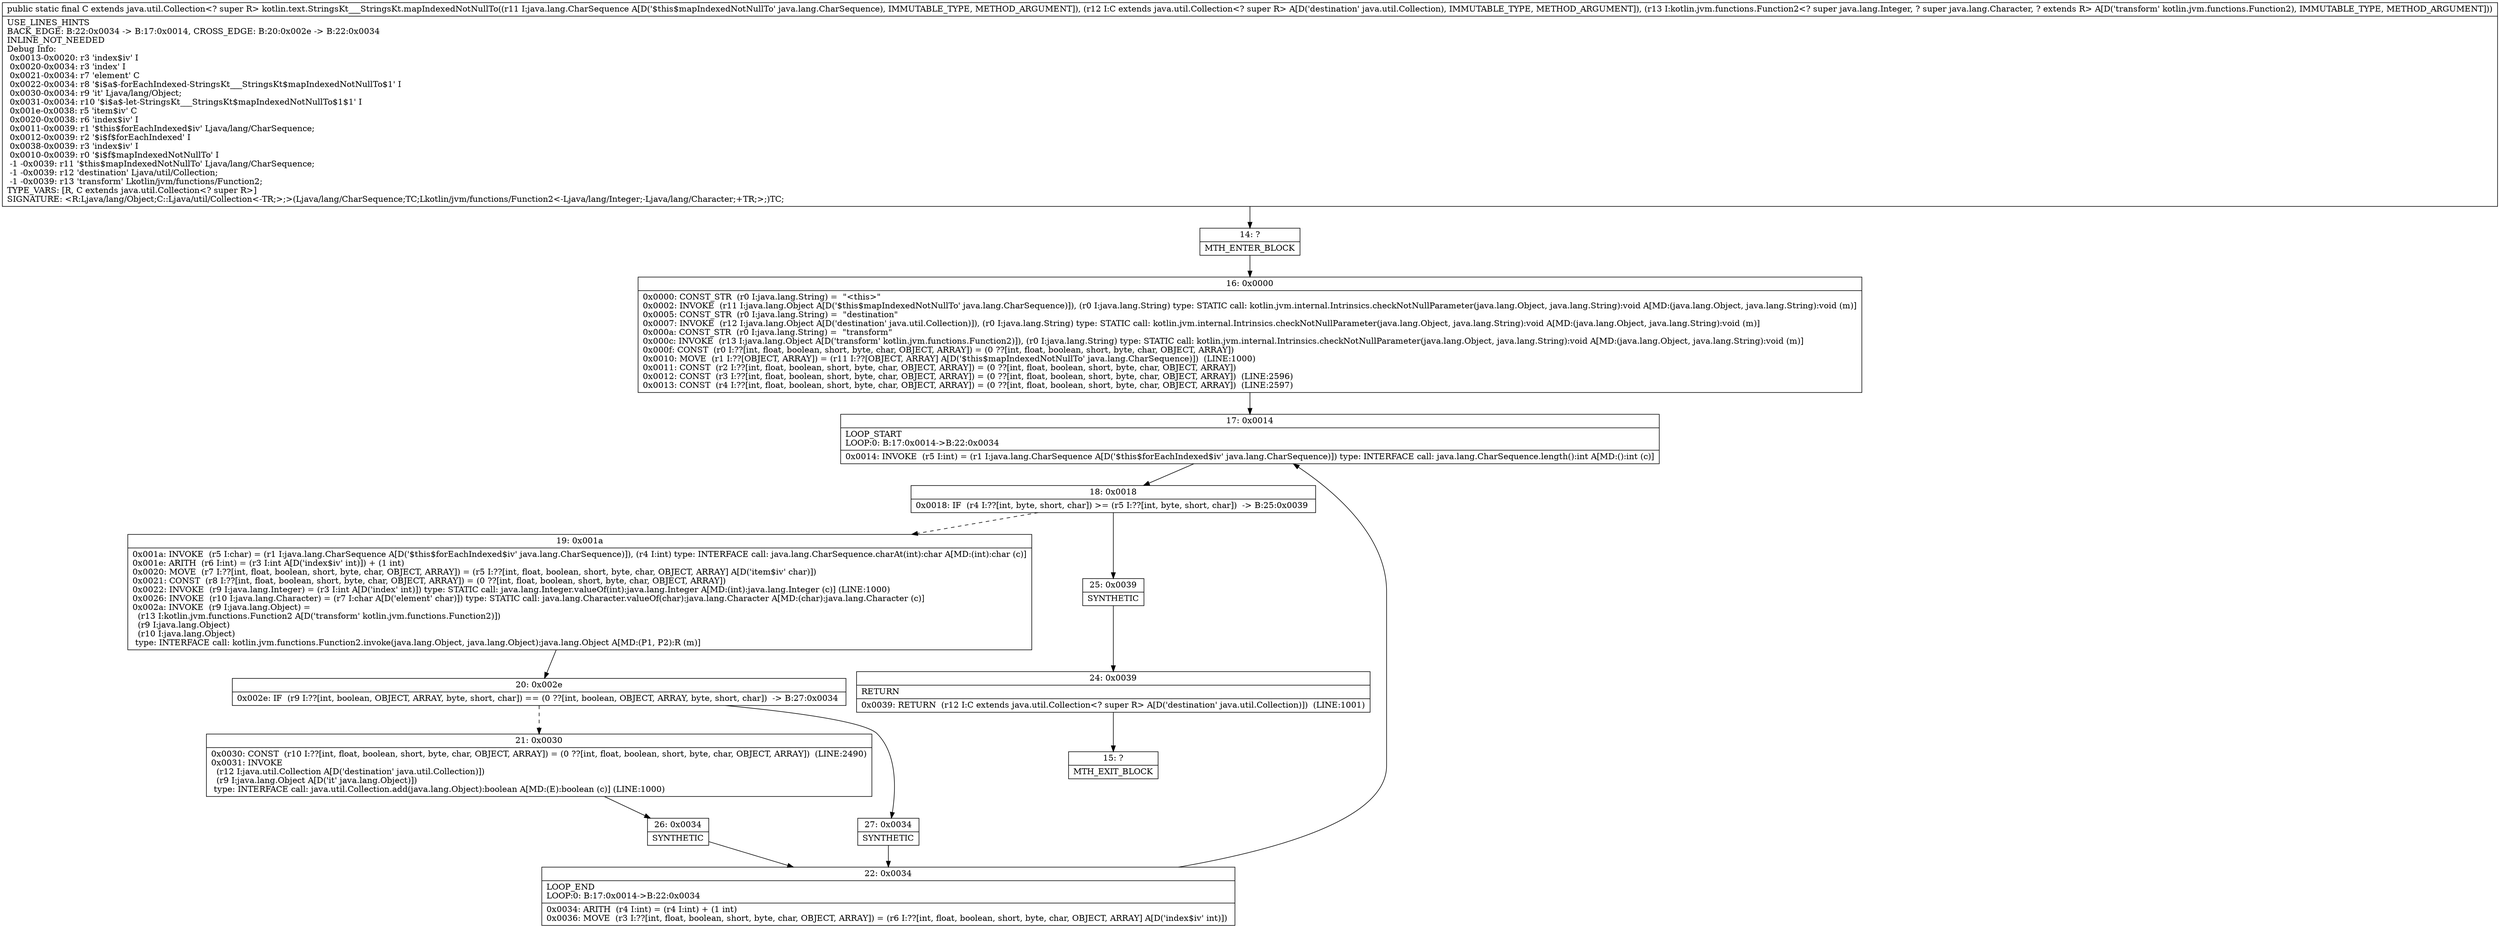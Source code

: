 digraph "CFG forkotlin.text.StringsKt___StringsKt.mapIndexedNotNullTo(Ljava\/lang\/CharSequence;Ljava\/util\/Collection;Lkotlin\/jvm\/functions\/Function2;)Ljava\/util\/Collection;" {
Node_14 [shape=record,label="{14\:\ ?|MTH_ENTER_BLOCK\l}"];
Node_16 [shape=record,label="{16\:\ 0x0000|0x0000: CONST_STR  (r0 I:java.lang.String) =  \"\<this\>\" \l0x0002: INVOKE  (r11 I:java.lang.Object A[D('$this$mapIndexedNotNullTo' java.lang.CharSequence)]), (r0 I:java.lang.String) type: STATIC call: kotlin.jvm.internal.Intrinsics.checkNotNullParameter(java.lang.Object, java.lang.String):void A[MD:(java.lang.Object, java.lang.String):void (m)]\l0x0005: CONST_STR  (r0 I:java.lang.String) =  \"destination\" \l0x0007: INVOKE  (r12 I:java.lang.Object A[D('destination' java.util.Collection)]), (r0 I:java.lang.String) type: STATIC call: kotlin.jvm.internal.Intrinsics.checkNotNullParameter(java.lang.Object, java.lang.String):void A[MD:(java.lang.Object, java.lang.String):void (m)]\l0x000a: CONST_STR  (r0 I:java.lang.String) =  \"transform\" \l0x000c: INVOKE  (r13 I:java.lang.Object A[D('transform' kotlin.jvm.functions.Function2)]), (r0 I:java.lang.String) type: STATIC call: kotlin.jvm.internal.Intrinsics.checkNotNullParameter(java.lang.Object, java.lang.String):void A[MD:(java.lang.Object, java.lang.String):void (m)]\l0x000f: CONST  (r0 I:??[int, float, boolean, short, byte, char, OBJECT, ARRAY]) = (0 ??[int, float, boolean, short, byte, char, OBJECT, ARRAY]) \l0x0010: MOVE  (r1 I:??[OBJECT, ARRAY]) = (r11 I:??[OBJECT, ARRAY] A[D('$this$mapIndexedNotNullTo' java.lang.CharSequence)])  (LINE:1000)\l0x0011: CONST  (r2 I:??[int, float, boolean, short, byte, char, OBJECT, ARRAY]) = (0 ??[int, float, boolean, short, byte, char, OBJECT, ARRAY]) \l0x0012: CONST  (r3 I:??[int, float, boolean, short, byte, char, OBJECT, ARRAY]) = (0 ??[int, float, boolean, short, byte, char, OBJECT, ARRAY])  (LINE:2596)\l0x0013: CONST  (r4 I:??[int, float, boolean, short, byte, char, OBJECT, ARRAY]) = (0 ??[int, float, boolean, short, byte, char, OBJECT, ARRAY])  (LINE:2597)\l}"];
Node_17 [shape=record,label="{17\:\ 0x0014|LOOP_START\lLOOP:0: B:17:0x0014\-\>B:22:0x0034\l|0x0014: INVOKE  (r5 I:int) = (r1 I:java.lang.CharSequence A[D('$this$forEachIndexed$iv' java.lang.CharSequence)]) type: INTERFACE call: java.lang.CharSequence.length():int A[MD:():int (c)]\l}"];
Node_18 [shape=record,label="{18\:\ 0x0018|0x0018: IF  (r4 I:??[int, byte, short, char]) \>= (r5 I:??[int, byte, short, char])  \-\> B:25:0x0039 \l}"];
Node_19 [shape=record,label="{19\:\ 0x001a|0x001a: INVOKE  (r5 I:char) = (r1 I:java.lang.CharSequence A[D('$this$forEachIndexed$iv' java.lang.CharSequence)]), (r4 I:int) type: INTERFACE call: java.lang.CharSequence.charAt(int):char A[MD:(int):char (c)]\l0x001e: ARITH  (r6 I:int) = (r3 I:int A[D('index$iv' int)]) + (1 int) \l0x0020: MOVE  (r7 I:??[int, float, boolean, short, byte, char, OBJECT, ARRAY]) = (r5 I:??[int, float, boolean, short, byte, char, OBJECT, ARRAY] A[D('item$iv' char)]) \l0x0021: CONST  (r8 I:??[int, float, boolean, short, byte, char, OBJECT, ARRAY]) = (0 ??[int, float, boolean, short, byte, char, OBJECT, ARRAY]) \l0x0022: INVOKE  (r9 I:java.lang.Integer) = (r3 I:int A[D('index' int)]) type: STATIC call: java.lang.Integer.valueOf(int):java.lang.Integer A[MD:(int):java.lang.Integer (c)] (LINE:1000)\l0x0026: INVOKE  (r10 I:java.lang.Character) = (r7 I:char A[D('element' char)]) type: STATIC call: java.lang.Character.valueOf(char):java.lang.Character A[MD:(char):java.lang.Character (c)]\l0x002a: INVOKE  (r9 I:java.lang.Object) = \l  (r13 I:kotlin.jvm.functions.Function2 A[D('transform' kotlin.jvm.functions.Function2)])\l  (r9 I:java.lang.Object)\l  (r10 I:java.lang.Object)\l type: INTERFACE call: kotlin.jvm.functions.Function2.invoke(java.lang.Object, java.lang.Object):java.lang.Object A[MD:(P1, P2):R (m)]\l}"];
Node_20 [shape=record,label="{20\:\ 0x002e|0x002e: IF  (r9 I:??[int, boolean, OBJECT, ARRAY, byte, short, char]) == (0 ??[int, boolean, OBJECT, ARRAY, byte, short, char])  \-\> B:27:0x0034 \l}"];
Node_21 [shape=record,label="{21\:\ 0x0030|0x0030: CONST  (r10 I:??[int, float, boolean, short, byte, char, OBJECT, ARRAY]) = (0 ??[int, float, boolean, short, byte, char, OBJECT, ARRAY])  (LINE:2490)\l0x0031: INVOKE  \l  (r12 I:java.util.Collection A[D('destination' java.util.Collection)])\l  (r9 I:java.lang.Object A[D('it' java.lang.Object)])\l type: INTERFACE call: java.util.Collection.add(java.lang.Object):boolean A[MD:(E):boolean (c)] (LINE:1000)\l}"];
Node_26 [shape=record,label="{26\:\ 0x0034|SYNTHETIC\l}"];
Node_22 [shape=record,label="{22\:\ 0x0034|LOOP_END\lLOOP:0: B:17:0x0014\-\>B:22:0x0034\l|0x0034: ARITH  (r4 I:int) = (r4 I:int) + (1 int) \l0x0036: MOVE  (r3 I:??[int, float, boolean, short, byte, char, OBJECT, ARRAY]) = (r6 I:??[int, float, boolean, short, byte, char, OBJECT, ARRAY] A[D('index$iv' int)]) \l}"];
Node_27 [shape=record,label="{27\:\ 0x0034|SYNTHETIC\l}"];
Node_25 [shape=record,label="{25\:\ 0x0039|SYNTHETIC\l}"];
Node_24 [shape=record,label="{24\:\ 0x0039|RETURN\l|0x0039: RETURN  (r12 I:C extends java.util.Collection\<? super R\> A[D('destination' java.util.Collection)])  (LINE:1001)\l}"];
Node_15 [shape=record,label="{15\:\ ?|MTH_EXIT_BLOCK\l}"];
MethodNode[shape=record,label="{public static final C extends java.util.Collection\<? super R\> kotlin.text.StringsKt___StringsKt.mapIndexedNotNullTo((r11 I:java.lang.CharSequence A[D('$this$mapIndexedNotNullTo' java.lang.CharSequence), IMMUTABLE_TYPE, METHOD_ARGUMENT]), (r12 I:C extends java.util.Collection\<? super R\> A[D('destination' java.util.Collection), IMMUTABLE_TYPE, METHOD_ARGUMENT]), (r13 I:kotlin.jvm.functions.Function2\<? super java.lang.Integer, ? super java.lang.Character, ? extends R\> A[D('transform' kotlin.jvm.functions.Function2), IMMUTABLE_TYPE, METHOD_ARGUMENT]))  | USE_LINES_HINTS\lBACK_EDGE: B:22:0x0034 \-\> B:17:0x0014, CROSS_EDGE: B:20:0x002e \-\> B:22:0x0034\lINLINE_NOT_NEEDED\lDebug Info:\l  0x0013\-0x0020: r3 'index$iv' I\l  0x0020\-0x0034: r3 'index' I\l  0x0021\-0x0034: r7 'element' C\l  0x0022\-0x0034: r8 '$i$a$\-forEachIndexed\-StringsKt___StringsKt$mapIndexedNotNullTo$1' I\l  0x0030\-0x0034: r9 'it' Ljava\/lang\/Object;\l  0x0031\-0x0034: r10 '$i$a$\-let\-StringsKt___StringsKt$mapIndexedNotNullTo$1$1' I\l  0x001e\-0x0038: r5 'item$iv' C\l  0x0020\-0x0038: r6 'index$iv' I\l  0x0011\-0x0039: r1 '$this$forEachIndexed$iv' Ljava\/lang\/CharSequence;\l  0x0012\-0x0039: r2 '$i$f$forEachIndexed' I\l  0x0038\-0x0039: r3 'index$iv' I\l  0x0010\-0x0039: r0 '$i$f$mapIndexedNotNullTo' I\l  \-1 \-0x0039: r11 '$this$mapIndexedNotNullTo' Ljava\/lang\/CharSequence;\l  \-1 \-0x0039: r12 'destination' Ljava\/util\/Collection;\l  \-1 \-0x0039: r13 'transform' Lkotlin\/jvm\/functions\/Function2;\lTYPE_VARS: [R, C extends java.util.Collection\<? super R\>]\lSIGNATURE: \<R:Ljava\/lang\/Object;C::Ljava\/util\/Collection\<\-TR;\>;\>(Ljava\/lang\/CharSequence;TC;Lkotlin\/jvm\/functions\/Function2\<\-Ljava\/lang\/Integer;\-Ljava\/lang\/Character;+TR;\>;)TC;\l}"];
MethodNode -> Node_14;Node_14 -> Node_16;
Node_16 -> Node_17;
Node_17 -> Node_18;
Node_18 -> Node_19[style=dashed];
Node_18 -> Node_25;
Node_19 -> Node_20;
Node_20 -> Node_21[style=dashed];
Node_20 -> Node_27;
Node_21 -> Node_26;
Node_26 -> Node_22;
Node_22 -> Node_17;
Node_27 -> Node_22;
Node_25 -> Node_24;
Node_24 -> Node_15;
}

